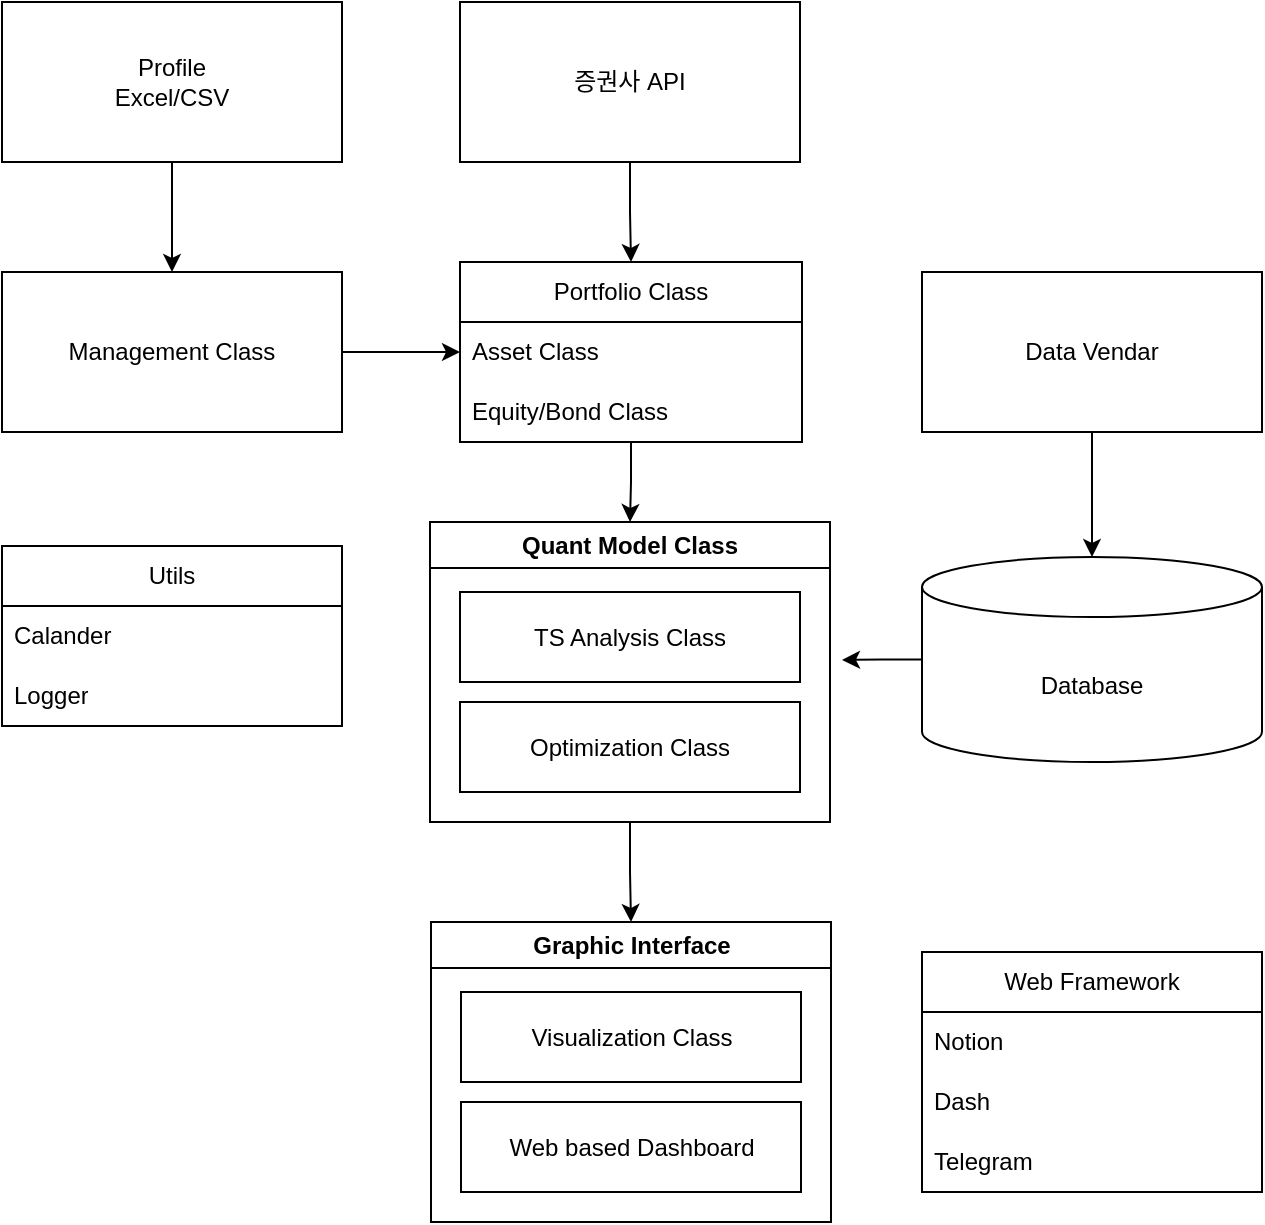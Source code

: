 <mxfile version="22.0.4" type="github">
  <diagram name="페이지-1" id="4LEsFiyD8C9OZHHL8klG">
    <mxGraphModel dx="1386" dy="751" grid="1" gridSize="10" guides="1" tooltips="1" connect="1" arrows="1" fold="1" page="1" pageScale="1" pageWidth="827" pageHeight="1169" math="0" shadow="0">
      <root>
        <mxCell id="0" />
        <mxCell id="1" parent="0" />
        <mxCell id="Bo4ScuYig3zIXwwWlQiN-23" value="" style="edgeStyle=orthogonalEdgeStyle;rounded=0;orthogonalLoop=1;jettySize=auto;html=1;" edge="1" parent="1" source="Bo4ScuYig3zIXwwWlQiN-4" target="Bo4ScuYig3zIXwwWlQiN-22">
          <mxGeometry relative="1" as="geometry" />
        </mxCell>
        <mxCell id="Bo4ScuYig3zIXwwWlQiN-4" value="Data Vendar" style="rounded=0;whiteSpace=wrap;html=1;" vertex="1" parent="1">
          <mxGeometry x="560" y="225" width="170" height="80" as="geometry" />
        </mxCell>
        <mxCell id="Bo4ScuYig3zIXwwWlQiN-33" value="" style="edgeStyle=orthogonalEdgeStyle;rounded=0;orthogonalLoop=1;jettySize=auto;html=1;entryX=0.5;entryY=0;entryDx=0;entryDy=0;" edge="1" parent="1" source="Bo4ScuYig3zIXwwWlQiN-5" target="Bo4ScuYig3zIXwwWlQiN-27">
          <mxGeometry relative="1" as="geometry" />
        </mxCell>
        <mxCell id="Bo4ScuYig3zIXwwWlQiN-5" value="Portfolio Class" style="swimlane;fontStyle=0;childLayout=stackLayout;horizontal=1;startSize=30;horizontalStack=0;resizeParent=1;resizeParentMax=0;resizeLast=0;collapsible=1;marginBottom=0;whiteSpace=wrap;html=1;" vertex="1" parent="1">
          <mxGeometry x="329" y="220" width="171" height="90" as="geometry" />
        </mxCell>
        <mxCell id="Bo4ScuYig3zIXwwWlQiN-6" value="Asset Class" style="text;strokeColor=none;fillColor=none;align=left;verticalAlign=middle;spacingLeft=4;spacingRight=4;overflow=hidden;points=[[0,0.5],[1,0.5]];portConstraint=eastwest;rotatable=0;whiteSpace=wrap;html=1;" vertex="1" parent="Bo4ScuYig3zIXwwWlQiN-5">
          <mxGeometry y="30" width="171" height="30" as="geometry" />
        </mxCell>
        <mxCell id="Bo4ScuYig3zIXwwWlQiN-7" value="Equity/Bond Class" style="text;strokeColor=none;fillColor=none;align=left;verticalAlign=middle;spacingLeft=4;spacingRight=4;overflow=hidden;points=[[0,0.5],[1,0.5]];portConstraint=eastwest;rotatable=0;whiteSpace=wrap;html=1;" vertex="1" parent="Bo4ScuYig3zIXwwWlQiN-5">
          <mxGeometry y="60" width="171" height="30" as="geometry" />
        </mxCell>
        <mxCell id="Bo4ScuYig3zIXwwWlQiN-14" style="edgeStyle=orthogonalEdgeStyle;rounded=0;orthogonalLoop=1;jettySize=auto;html=1;exitX=0.5;exitY=1;exitDx=0;exitDy=0;entryX=0.5;entryY=0;entryDx=0;entryDy=0;" edge="1" parent="1" source="Bo4ScuYig3zIXwwWlQiN-12" target="Bo4ScuYig3zIXwwWlQiN-5">
          <mxGeometry relative="1" as="geometry" />
        </mxCell>
        <mxCell id="Bo4ScuYig3zIXwwWlQiN-12" value="증권사 API" style="rounded=0;whiteSpace=wrap;html=1;" vertex="1" parent="1">
          <mxGeometry x="329" y="90" width="170" height="80" as="geometry" />
        </mxCell>
        <mxCell id="Bo4ScuYig3zIXwwWlQiN-20" value="" style="edgeStyle=orthogonalEdgeStyle;rounded=0;orthogonalLoop=1;jettySize=auto;html=1;entryX=0;entryY=0.5;entryDx=0;entryDy=0;" edge="1" parent="1" source="Bo4ScuYig3zIXwwWlQiN-18" target="Bo4ScuYig3zIXwwWlQiN-6">
          <mxGeometry relative="1" as="geometry" />
        </mxCell>
        <mxCell id="Bo4ScuYig3zIXwwWlQiN-18" value="Management Class" style="rounded=0;whiteSpace=wrap;html=1;" vertex="1" parent="1">
          <mxGeometry x="100" y="225" width="170" height="80" as="geometry" />
        </mxCell>
        <mxCell id="Bo4ScuYig3zIXwwWlQiN-30" style="edgeStyle=orthogonalEdgeStyle;rounded=0;orthogonalLoop=1;jettySize=auto;html=1;exitX=0;exitY=0.5;exitDx=0;exitDy=0;exitPerimeter=0;" edge="1" parent="1" source="Bo4ScuYig3zIXwwWlQiN-22">
          <mxGeometry relative="1" as="geometry">
            <mxPoint x="520" y="419" as="targetPoint" />
          </mxGeometry>
        </mxCell>
        <mxCell id="Bo4ScuYig3zIXwwWlQiN-22" value="Database" style="shape=cylinder3;whiteSpace=wrap;html=1;boundedLbl=1;backgroundOutline=1;size=15;" vertex="1" parent="1">
          <mxGeometry x="560" y="367.5" width="170" height="102.5" as="geometry" />
        </mxCell>
        <mxCell id="Bo4ScuYig3zIXwwWlQiN-26" value="" style="edgeStyle=orthogonalEdgeStyle;rounded=0;orthogonalLoop=1;jettySize=auto;html=1;" edge="1" parent="1" source="Bo4ScuYig3zIXwwWlQiN-25" target="Bo4ScuYig3zIXwwWlQiN-18">
          <mxGeometry relative="1" as="geometry" />
        </mxCell>
        <mxCell id="Bo4ScuYig3zIXwwWlQiN-25" value="Profile&lt;br&gt;Excel/CSV" style="rounded=0;whiteSpace=wrap;html=1;" vertex="1" parent="1">
          <mxGeometry x="100" y="90" width="170" height="80" as="geometry" />
        </mxCell>
        <mxCell id="Bo4ScuYig3zIXwwWlQiN-46" value="" style="edgeStyle=orthogonalEdgeStyle;rounded=0;orthogonalLoop=1;jettySize=auto;html=1;entryX=0.5;entryY=0;entryDx=0;entryDy=0;" edge="1" parent="1" source="Bo4ScuYig3zIXwwWlQiN-27" target="Bo4ScuYig3zIXwwWlQiN-43">
          <mxGeometry relative="1" as="geometry" />
        </mxCell>
        <mxCell id="Bo4ScuYig3zIXwwWlQiN-27" value="Quant Model Class" style="swimlane;whiteSpace=wrap;html=1;" vertex="1" parent="1">
          <mxGeometry x="314" y="350" width="200" height="150" as="geometry" />
        </mxCell>
        <mxCell id="Bo4ScuYig3zIXwwWlQiN-16" value="TS Analysis Class" style="rounded=0;whiteSpace=wrap;html=1;" vertex="1" parent="Bo4ScuYig3zIXwwWlQiN-27">
          <mxGeometry x="15" y="35" width="170" height="45" as="geometry" />
        </mxCell>
        <mxCell id="Bo4ScuYig3zIXwwWlQiN-28" value="Optimization Class" style="rounded=0;whiteSpace=wrap;html=1;" vertex="1" parent="Bo4ScuYig3zIXwwWlQiN-27">
          <mxGeometry x="15" y="90" width="170" height="45" as="geometry" />
        </mxCell>
        <mxCell id="Bo4ScuYig3zIXwwWlQiN-35" value="Utils" style="swimlane;fontStyle=0;childLayout=stackLayout;horizontal=1;startSize=30;horizontalStack=0;resizeParent=1;resizeParentMax=0;resizeLast=0;collapsible=1;marginBottom=0;whiteSpace=wrap;html=1;" vertex="1" parent="1">
          <mxGeometry x="100" y="362" width="170" height="90" as="geometry" />
        </mxCell>
        <mxCell id="Bo4ScuYig3zIXwwWlQiN-36" value="Calander" style="text;strokeColor=none;fillColor=none;align=left;verticalAlign=middle;spacingLeft=4;spacingRight=4;overflow=hidden;points=[[0,0.5],[1,0.5]];portConstraint=eastwest;rotatable=0;whiteSpace=wrap;html=1;" vertex="1" parent="Bo4ScuYig3zIXwwWlQiN-35">
          <mxGeometry y="30" width="170" height="30" as="geometry" />
        </mxCell>
        <mxCell id="Bo4ScuYig3zIXwwWlQiN-37" value="Logger" style="text;strokeColor=none;fillColor=none;align=left;verticalAlign=middle;spacingLeft=4;spacingRight=4;overflow=hidden;points=[[0,0.5],[1,0.5]];portConstraint=eastwest;rotatable=0;whiteSpace=wrap;html=1;" vertex="1" parent="Bo4ScuYig3zIXwwWlQiN-35">
          <mxGeometry y="60" width="170" height="30" as="geometry" />
        </mxCell>
        <mxCell id="Bo4ScuYig3zIXwwWlQiN-43" value="Graphic Interface" style="swimlane;whiteSpace=wrap;html=1;" vertex="1" parent="1">
          <mxGeometry x="314.5" y="550" width="200" height="150" as="geometry" />
        </mxCell>
        <mxCell id="Bo4ScuYig3zIXwwWlQiN-44" value="Visualization Class" style="rounded=0;whiteSpace=wrap;html=1;" vertex="1" parent="Bo4ScuYig3zIXwwWlQiN-43">
          <mxGeometry x="15" y="35" width="170" height="45" as="geometry" />
        </mxCell>
        <mxCell id="Bo4ScuYig3zIXwwWlQiN-45" value="Web based Dashboard" style="rounded=0;whiteSpace=wrap;html=1;" vertex="1" parent="Bo4ScuYig3zIXwwWlQiN-43">
          <mxGeometry x="15" y="90" width="170" height="45" as="geometry" />
        </mxCell>
        <mxCell id="Bo4ScuYig3zIXwwWlQiN-51" value="Web Framework" style="swimlane;fontStyle=0;childLayout=stackLayout;horizontal=1;startSize=30;horizontalStack=0;resizeParent=1;resizeParentMax=0;resizeLast=0;collapsible=1;marginBottom=0;whiteSpace=wrap;html=1;" vertex="1" parent="1">
          <mxGeometry x="560" y="565" width="170" height="120" as="geometry" />
        </mxCell>
        <mxCell id="Bo4ScuYig3zIXwwWlQiN-52" value="Notion" style="text;strokeColor=none;fillColor=none;align=left;verticalAlign=middle;spacingLeft=4;spacingRight=4;overflow=hidden;points=[[0,0.5],[1,0.5]];portConstraint=eastwest;rotatable=0;whiteSpace=wrap;html=1;" vertex="1" parent="Bo4ScuYig3zIXwwWlQiN-51">
          <mxGeometry y="30" width="170" height="30" as="geometry" />
        </mxCell>
        <mxCell id="Bo4ScuYig3zIXwwWlQiN-53" value="Dash" style="text;strokeColor=none;fillColor=none;align=left;verticalAlign=middle;spacingLeft=4;spacingRight=4;overflow=hidden;points=[[0,0.5],[1,0.5]];portConstraint=eastwest;rotatable=0;whiteSpace=wrap;html=1;" vertex="1" parent="Bo4ScuYig3zIXwwWlQiN-51">
          <mxGeometry y="60" width="170" height="30" as="geometry" />
        </mxCell>
        <mxCell id="Bo4ScuYig3zIXwwWlQiN-54" value="Telegram" style="text;strokeColor=none;fillColor=none;align=left;verticalAlign=middle;spacingLeft=4;spacingRight=4;overflow=hidden;points=[[0,0.5],[1,0.5]];portConstraint=eastwest;rotatable=0;whiteSpace=wrap;html=1;" vertex="1" parent="Bo4ScuYig3zIXwwWlQiN-51">
          <mxGeometry y="90" width="170" height="30" as="geometry" />
        </mxCell>
      </root>
    </mxGraphModel>
  </diagram>
</mxfile>
